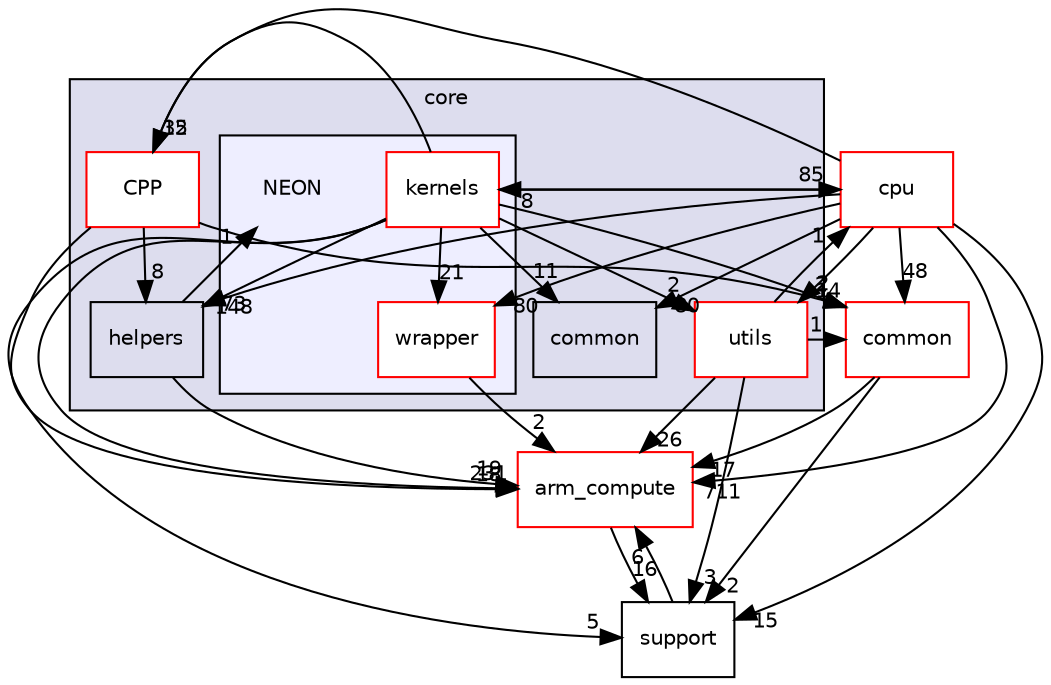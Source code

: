 digraph "src/core/NEON" {
  compound=true
  node [ fontsize="10", fontname="Helvetica"];
  edge [ labelfontsize="10", labelfontname="Helvetica"];
  subgraph clusterdir_aebb8dcc11953d78e620bbef0b9e2183 {
    graph [ bgcolor="#ddddee", pencolor="black", label="core" fontname="Helvetica", fontsize="10", URL="dir_aebb8dcc11953d78e620bbef0b9e2183.xhtml"]
  dir_1d7cadfed01c895b25460177608d44e9 [shape=box label="CPP" fillcolor="white" style="filled" color="red" URL="dir_1d7cadfed01c895b25460177608d44e9.xhtml"];
  dir_34b4cee2b5900b653deb3438fc906cf4 [shape=box label="common" URL="dir_34b4cee2b5900b653deb3438fc906cf4.xhtml"];
  dir_707aa52d67938117542c6646238d6f70 [shape=box label="helpers" URL="dir_707aa52d67938117542c6646238d6f70.xhtml"];
  dir_a8053b3d69cfefb2b2e6ec7bf9dd5c1a [shape=box label="utils" fillcolor="white" style="filled" color="red" URL="dir_a8053b3d69cfefb2b2e6ec7bf9dd5c1a.xhtml"];
  subgraph clusterdir_d91e1966cc57df4f49d1e07be7697713 {
    graph [ bgcolor="#eeeeff", pencolor="black", label="" URL="dir_d91e1966cc57df4f49d1e07be7697713.xhtml"];
    dir_d91e1966cc57df4f49d1e07be7697713 [shape=plaintext label="NEON"];
  dir_1ce938f580a6f304b99685e2c1dd19db [shape=box label="kernels" fillcolor="white" style="filled" color="red" URL="dir_1ce938f580a6f304b99685e2c1dd19db.xhtml"];
  dir_8224aa485683c095eaa3fd7faa788467 [shape=box label="wrapper" fillcolor="white" style="filled" color="red" URL="dir_8224aa485683c095eaa3fd7faa788467.xhtml"];
  }
  }
  dir_214608ef36d61442cb2b0c1c4e9a7def [shape=box label="arm_compute" fillcolor="white" style="filled" color="red" URL="dir_214608ef36d61442cb2b0c1c4e9a7def.xhtml"];
  dir_2c61f424fd391396db977702a2beee9a [shape=box label="cpu" fillcolor="white" style="filled" color="red" URL="dir_2c61f424fd391396db977702a2beee9a.xhtml"];
  dir_5815af820a9cc9481f1d0990a0d60286 [shape=box label="support" URL="dir_5815af820a9cc9481f1d0990a0d60286.xhtml"];
  dir_fdedb0aba14d44ce9d99bc100e026e6a [shape=box label="common" fillcolor="white" style="filled" color="red" URL="dir_fdedb0aba14d44ce9d99bc100e026e6a.xhtml"];
  dir_8224aa485683c095eaa3fd7faa788467->dir_214608ef36d61442cb2b0c1c4e9a7def [headlabel="2", labeldistance=1.5 headhref="dir_000029_000000.xhtml"];
  dir_707aa52d67938117542c6646238d6f70->dir_214608ef36d61442cb2b0c1c4e9a7def [headlabel="19", labeldistance=1.5 headhref="dir_000033_000000.xhtml"];
  dir_707aa52d67938117542c6646238d6f70->dir_d91e1966cc57df4f49d1e07be7697713 [headlabel="1", labeldistance=1.5 headhref="dir_000033_000028.xhtml"];
  dir_2c61f424fd391396db977702a2beee9a->dir_214608ef36d61442cb2b0c1c4e9a7def [headlabel="711", labeldistance=1.5 headhref="dir_000373_000000.xhtml"];
  dir_2c61f424fd391396db977702a2beee9a->dir_fdedb0aba14d44ce9d99bc100e026e6a [headlabel="48", labeldistance=1.5 headhref="dir_000373_000016.xhtml"];
  dir_2c61f424fd391396db977702a2beee9a->dir_34b4cee2b5900b653deb3438fc906cf4 [headlabel="80", labeldistance=1.5 headhref="dir_000373_000045.xhtml"];
  dir_2c61f424fd391396db977702a2beee9a->dir_8224aa485683c095eaa3fd7faa788467 [headlabel="80", labeldistance=1.5 headhref="dir_000373_000029.xhtml"];
  dir_2c61f424fd391396db977702a2beee9a->dir_707aa52d67938117542c6646238d6f70 [headlabel="148", labeldistance=1.5 headhref="dir_000373_000033.xhtml"];
  dir_2c61f424fd391396db977702a2beee9a->dir_1ce938f580a6f304b99685e2c1dd19db [headlabel="8", labeldistance=1.5 headhref="dir_000373_000100.xhtml"];
  dir_2c61f424fd391396db977702a2beee9a->dir_1d7cadfed01c895b25460177608d44e9 [headlabel="32", labeldistance=1.5 headhref="dir_000373_000052.xhtml"];
  dir_2c61f424fd391396db977702a2beee9a->dir_a8053b3d69cfefb2b2e6ec7bf9dd5c1a [headlabel="14", labeldistance=1.5 headhref="dir_000373_000049.xhtml"];
  dir_2c61f424fd391396db977702a2beee9a->dir_5815af820a9cc9481f1d0990a0d60286 [headlabel="15", labeldistance=1.5 headhref="dir_000373_000031.xhtml"];
  dir_214608ef36d61442cb2b0c1c4e9a7def->dir_5815af820a9cc9481f1d0990a0d60286 [headlabel="16", labeldistance=1.5 headhref="dir_000000_000031.xhtml"];
  dir_a8053b3d69cfefb2b2e6ec7bf9dd5c1a->dir_214608ef36d61442cb2b0c1c4e9a7def [headlabel="26", labeldistance=1.5 headhref="dir_000049_000000.xhtml"];
  dir_a8053b3d69cfefb2b2e6ec7bf9dd5c1a->dir_2c61f424fd391396db977702a2beee9a [headlabel="1", labeldistance=1.5 headhref="dir_000049_000373.xhtml"];
  dir_a8053b3d69cfefb2b2e6ec7bf9dd5c1a->dir_5815af820a9cc9481f1d0990a0d60286 [headlabel="3", labeldistance=1.5 headhref="dir_000049_000031.xhtml"];
  dir_a8053b3d69cfefb2b2e6ec7bf9dd5c1a->dir_fdedb0aba14d44ce9d99bc100e026e6a [headlabel="1", labeldistance=1.5 headhref="dir_000049_000016.xhtml"];
  dir_1d7cadfed01c895b25460177608d44e9->dir_214608ef36d61442cb2b0c1c4e9a7def [headlabel="18", labeldistance=1.5 headhref="dir_000052_000000.xhtml"];
  dir_1d7cadfed01c895b25460177608d44e9->dir_fdedb0aba14d44ce9d99bc100e026e6a [headlabel="2", labeldistance=1.5 headhref="dir_000052_000016.xhtml"];
  dir_1d7cadfed01c895b25460177608d44e9->dir_707aa52d67938117542c6646238d6f70 [headlabel="8", labeldistance=1.5 headhref="dir_000052_000033.xhtml"];
  dir_1ce938f580a6f304b99685e2c1dd19db->dir_1d7cadfed01c895b25460177608d44e9 [headlabel="15", labeldistance=1.5 headhref="dir_000100_000052.xhtml"];
  dir_1ce938f580a6f304b99685e2c1dd19db->dir_214608ef36d61442cb2b0c1c4e9a7def [headlabel="231", labeldistance=1.5 headhref="dir_000100_000000.xhtml"];
  dir_1ce938f580a6f304b99685e2c1dd19db->dir_2c61f424fd391396db977702a2beee9a [headlabel="85", labeldistance=1.5 headhref="dir_000100_000373.xhtml"];
  dir_1ce938f580a6f304b99685e2c1dd19db->dir_34b4cee2b5900b653deb3438fc906cf4 [headlabel="11", labeldistance=1.5 headhref="dir_000100_000045.xhtml"];
  dir_1ce938f580a6f304b99685e2c1dd19db->dir_5815af820a9cc9481f1d0990a0d60286 [headlabel="5", labeldistance=1.5 headhref="dir_000100_000031.xhtml"];
  dir_1ce938f580a6f304b99685e2c1dd19db->dir_707aa52d67938117542c6646238d6f70 [headlabel="73", labeldistance=1.5 headhref="dir_000100_000033.xhtml"];
  dir_1ce938f580a6f304b99685e2c1dd19db->dir_8224aa485683c095eaa3fd7faa788467 [headlabel="21", labeldistance=1.5 headhref="dir_000100_000029.xhtml"];
  dir_1ce938f580a6f304b99685e2c1dd19db->dir_a8053b3d69cfefb2b2e6ec7bf9dd5c1a [headlabel="2", labeldistance=1.5 headhref="dir_000100_000049.xhtml"];
  dir_1ce938f580a6f304b99685e2c1dd19db->dir_fdedb0aba14d44ce9d99bc100e026e6a [headlabel="2", labeldistance=1.5 headhref="dir_000100_000016.xhtml"];
  dir_5815af820a9cc9481f1d0990a0d60286->dir_214608ef36d61442cb2b0c1c4e9a7def [headlabel="6", labeldistance=1.5 headhref="dir_000031_000000.xhtml"];
  dir_fdedb0aba14d44ce9d99bc100e026e6a->dir_214608ef36d61442cb2b0c1c4e9a7def [headlabel="17", labeldistance=1.5 headhref="dir_000016_000000.xhtml"];
  dir_fdedb0aba14d44ce9d99bc100e026e6a->dir_5815af820a9cc9481f1d0990a0d60286 [headlabel="2", labeldistance=1.5 headhref="dir_000016_000031.xhtml"];
}
